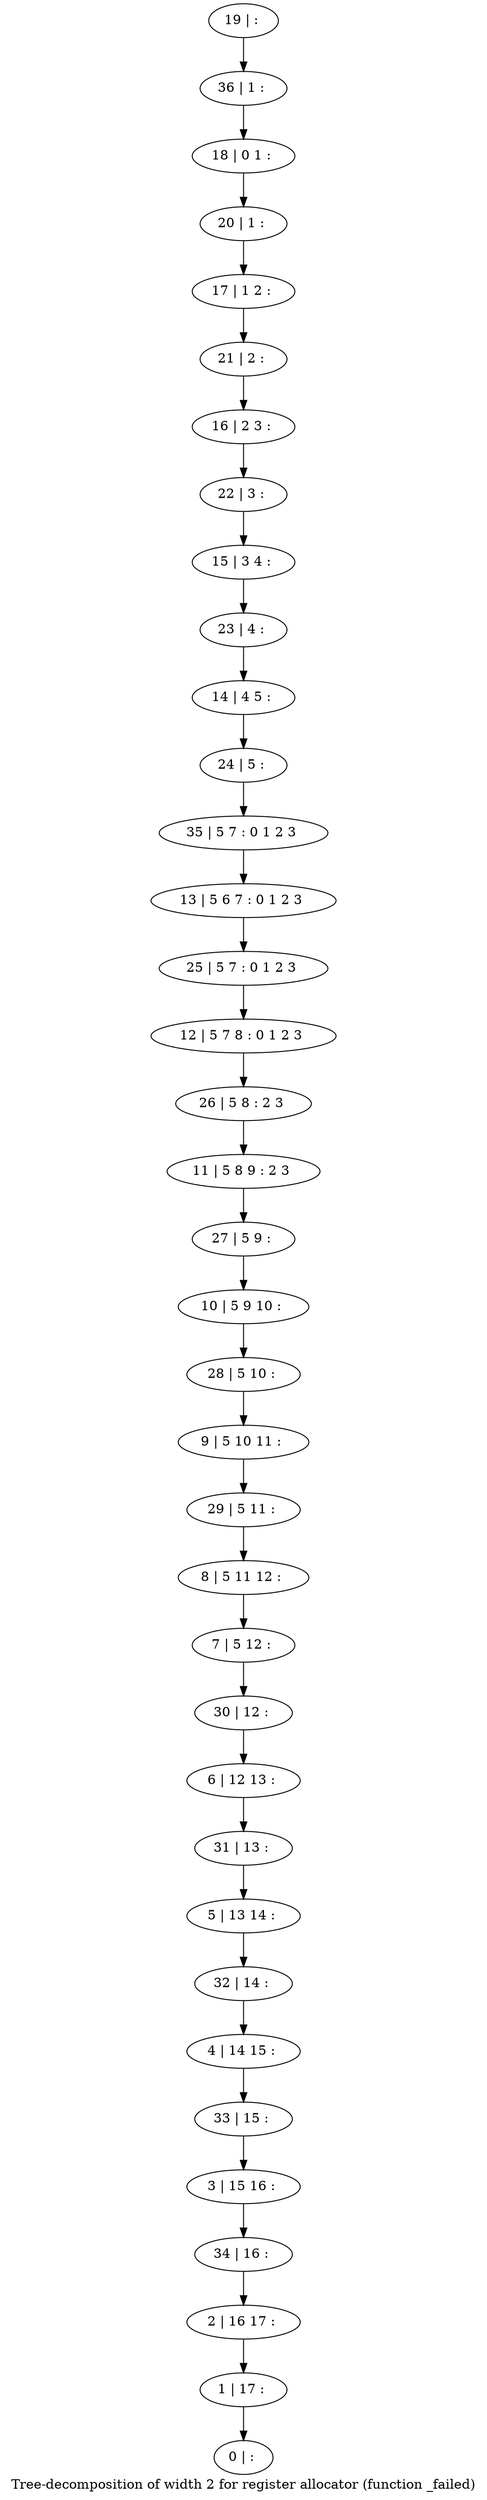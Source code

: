 digraph G {
graph [label="Tree-decomposition of width 2 for register allocator (function _failed)"]
0[label="0 | : "];
1[label="1 | 17 : "];
2[label="2 | 16 17 : "];
3[label="3 | 15 16 : "];
4[label="4 | 14 15 : "];
5[label="5 | 13 14 : "];
6[label="6 | 12 13 : "];
7[label="7 | 5 12 : "];
8[label="8 | 5 11 12 : "];
9[label="9 | 5 10 11 : "];
10[label="10 | 5 9 10 : "];
11[label="11 | 5 8 9 : 2 3 "];
12[label="12 | 5 7 8 : 0 1 2 3 "];
13[label="13 | 5 6 7 : 0 1 2 3 "];
14[label="14 | 4 5 : "];
15[label="15 | 3 4 : "];
16[label="16 | 2 3 : "];
17[label="17 | 1 2 : "];
18[label="18 | 0 1 : "];
19[label="19 | : "];
20[label="20 | 1 : "];
21[label="21 | 2 : "];
22[label="22 | 3 : "];
23[label="23 | 4 : "];
24[label="24 | 5 : "];
25[label="25 | 5 7 : 0 1 2 3 "];
26[label="26 | 5 8 : 2 3 "];
27[label="27 | 5 9 : "];
28[label="28 | 5 10 : "];
29[label="29 | 5 11 : "];
30[label="30 | 12 : "];
31[label="31 | 13 : "];
32[label="32 | 14 : "];
33[label="33 | 15 : "];
34[label="34 | 16 : "];
35[label="35 | 5 7 : 0 1 2 3 "];
36[label="36 | 1 : "];
19->36 ;
36->18 ;
18->20 ;
20->17 ;
17->21 ;
21->16 ;
16->22 ;
22->15 ;
15->23 ;
23->14 ;
14->24 ;
24->35 ;
35->13 ;
13->25 ;
25->12 ;
12->26 ;
26->11 ;
11->27 ;
27->10 ;
10->28 ;
28->9 ;
9->29 ;
29->8 ;
8->7 ;
7->30 ;
30->6 ;
6->31 ;
31->5 ;
5->32 ;
32->4 ;
4->33 ;
33->3 ;
3->34 ;
34->2 ;
2->1 ;
1->0 ;
}

